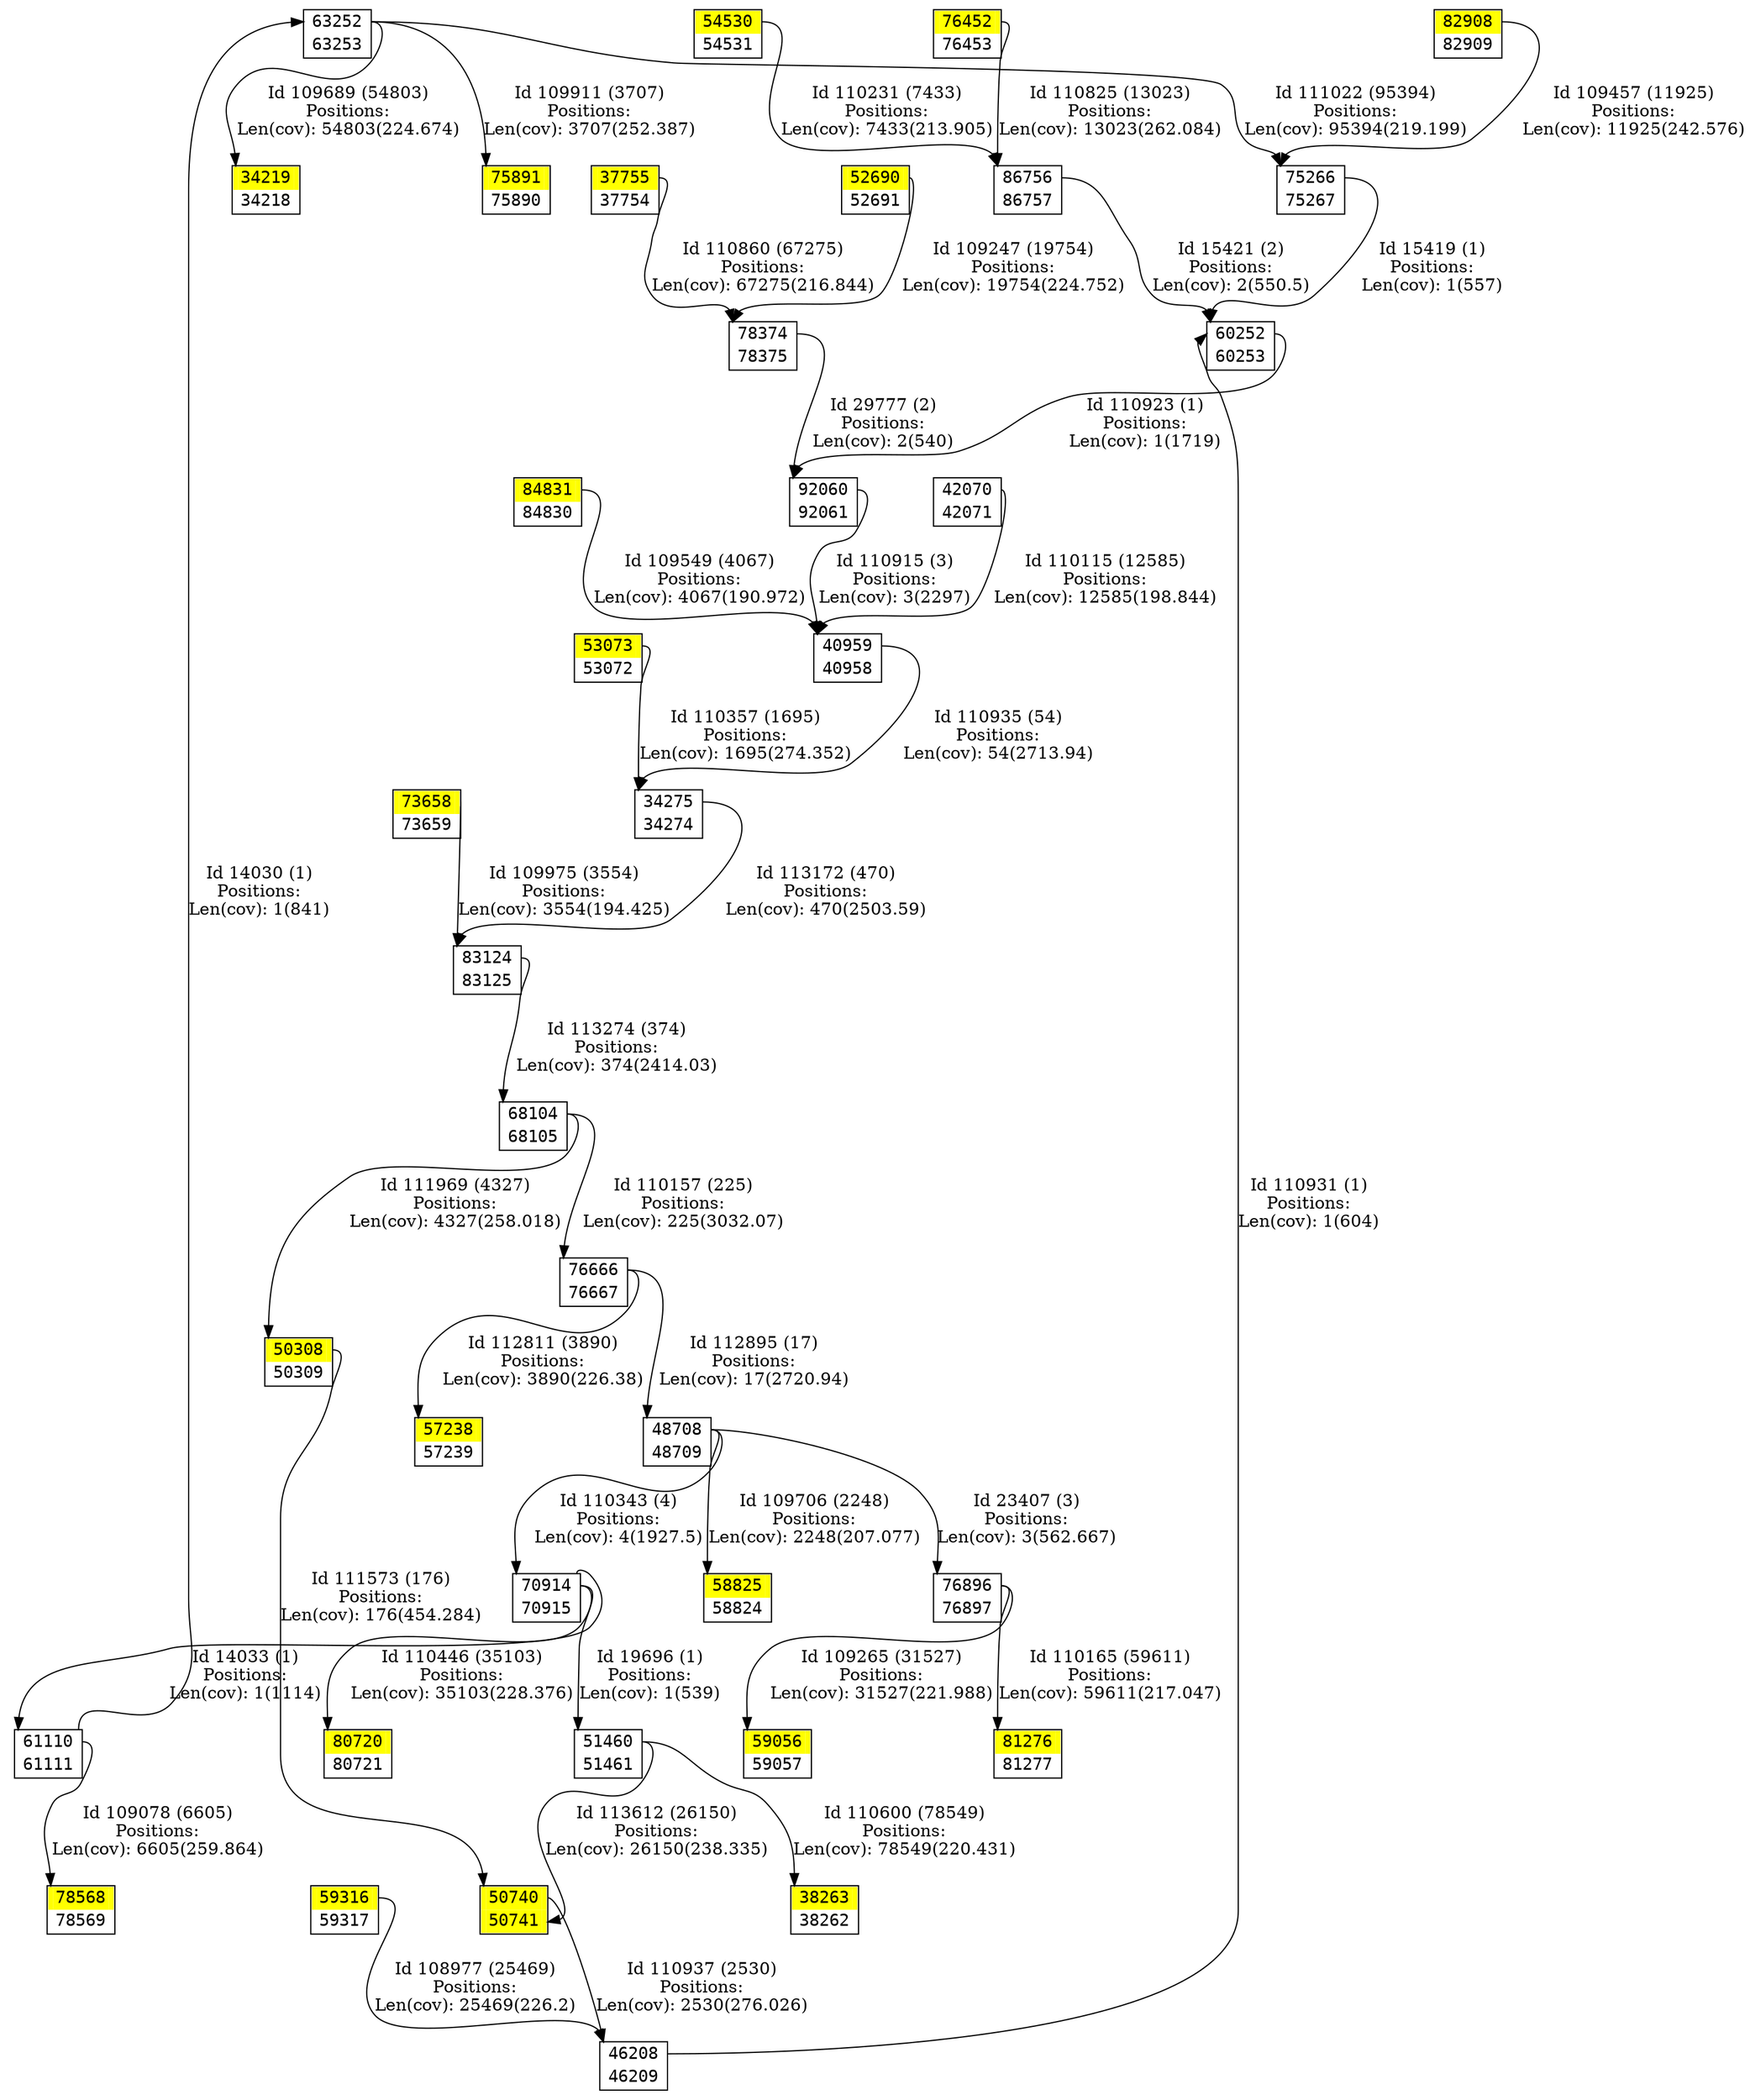 digraph graph_picture {
node[fontname=<Courier> ,penwidth=<1.8> ,shape=<plaintext> ]
vertex_34218_34219[label=<<TABLE BORDER="1" CELLSPACING="0" >
<TR><TD BORDER="0" PORT = "port_34219_in" color="yellow" bgcolor="yellow" ></TD><TD BORDER="0" color="yellow" bgcolor="yellow" >34219</TD><TD BORDER="0" PORT = "port_34219_out" color="yellow" bgcolor="yellow" ></TD></TR>
<TR><TD BORDER="0" PORT = "port_34218_out" color="white" bgcolor="white" ></TD><TD BORDER="0" color="white" bgcolor="white" >34218</TD><TD BORDER="0" PORT = "port_34218_in" color="white" bgcolor="white" ></TD></TR>
</TABLE>> ,color=<black> ,URL=</vertex/34219.svg> ]
vertex_34274_34275[label=<<TABLE BORDER="1" CELLSPACING="0" >
<TR><TD BORDER="0" PORT = "port_34275_in" color="white" bgcolor="white" ></TD><TD BORDER="0" color="white" bgcolor="white" >34275</TD><TD BORDER="0" PORT = "port_34275_out" color="white" bgcolor="white" ></TD></TR>
<TR><TD BORDER="0" PORT = "port_34274_out" color="white" bgcolor="white" ></TD><TD BORDER="0" color="white" bgcolor="white" >34274</TD><TD BORDER="0" PORT = "port_34274_in" color="white" bgcolor="white" ></TD></TR>
</TABLE>> ,color=<black> ,URL=</vertex/34275.svg> ]
vertex_37754_37755[label=<<TABLE BORDER="1" CELLSPACING="0" >
<TR><TD BORDER="0" PORT = "port_37755_in" color="yellow" bgcolor="yellow" ></TD><TD BORDER="0" color="yellow" bgcolor="yellow" >37755</TD><TD BORDER="0" PORT = "port_37755_out" color="yellow" bgcolor="yellow" ></TD></TR>
<TR><TD BORDER="0" PORT = "port_37754_out" color="white" bgcolor="white" ></TD><TD BORDER="0" color="white" bgcolor="white" >37754</TD><TD BORDER="0" PORT = "port_37754_in" color="white" bgcolor="white" ></TD></TR>
</TABLE>> ,color=<black> ,URL=</vertex/37755.svg> ]
vertex_38262_38263[label=<<TABLE BORDER="1" CELLSPACING="0" >
<TR><TD BORDER="0" PORT = "port_38263_in" color="yellow" bgcolor="yellow" ></TD><TD BORDER="0" color="yellow" bgcolor="yellow" >38263</TD><TD BORDER="0" PORT = "port_38263_out" color="yellow" bgcolor="yellow" ></TD></TR>
<TR><TD BORDER="0" PORT = "port_38262_out" color="white" bgcolor="white" ></TD><TD BORDER="0" color="white" bgcolor="white" >38262</TD><TD BORDER="0" PORT = "port_38262_in" color="white" bgcolor="white" ></TD></TR>
</TABLE>> ,color=<black> ,URL=</vertex/38263.svg> ]
vertex_40958_40959[label=<<TABLE BORDER="1" CELLSPACING="0" >
<TR><TD BORDER="0" PORT = "port_40959_in" color="white" bgcolor="white" ></TD><TD BORDER="0" color="white" bgcolor="white" >40959</TD><TD BORDER="0" PORT = "port_40959_out" color="white" bgcolor="white" ></TD></TR>
<TR><TD BORDER="0" PORT = "port_40958_out" color="white" bgcolor="white" ></TD><TD BORDER="0" color="white" bgcolor="white" >40958</TD><TD BORDER="0" PORT = "port_40958_in" color="white" bgcolor="white" ></TD></TR>
</TABLE>> ,color=<black> ,URL=</vertex/40959.svg> ]
vertex_42070_42071[label=<<TABLE BORDER="1" CELLSPACING="0" >
<TR><TD BORDER="0" PORT = "port_42070_in" color="white" bgcolor="white" ></TD><TD BORDER="0" color="white" bgcolor="white" >42070</TD><TD BORDER="0" PORT = "port_42070_out" color="white" bgcolor="white" ></TD></TR>
<TR><TD BORDER="0" PORT = "port_42071_out" color="white" bgcolor="white" ></TD><TD BORDER="0" color="white" bgcolor="white" >42071</TD><TD BORDER="0" PORT = "port_42071_in" color="white" bgcolor="white" ></TD></TR>
</TABLE>> ,color=<black> ,URL=</vertex/42070.svg> ]
vertex_46208_46209[label=<<TABLE BORDER="1" CELLSPACING="0" >
<TR><TD BORDER="0" PORT = "port_46208_in" color="white" bgcolor="white" ></TD><TD BORDER="0" color="white" bgcolor="white" >46208</TD><TD BORDER="0" PORT = "port_46208_out" color="white" bgcolor="white" ></TD></TR>
<TR><TD BORDER="0" PORT = "port_46209_out" color="white" bgcolor="white" ></TD><TD BORDER="0" color="white" bgcolor="white" >46209</TD><TD BORDER="0" PORT = "port_46209_in" color="white" bgcolor="white" ></TD></TR>
</TABLE>> ,color=<black> ,URL=</vertex/46208.svg> ]
vertex_48708_48709[label=<<TABLE BORDER="1" CELLSPACING="0" >
<TR><TD BORDER="0" PORT = "port_48708_in" color="white" bgcolor="white" ></TD><TD BORDER="0" color="white" bgcolor="white" >48708</TD><TD BORDER="0" PORT = "port_48708_out" color="white" bgcolor="white" ></TD></TR>
<TR><TD BORDER="0" PORT = "port_48709_out" color="white" bgcolor="white" ></TD><TD BORDER="0" color="white" bgcolor="white" >48709</TD><TD BORDER="0" PORT = "port_48709_in" color="white" bgcolor="white" ></TD></TR>
</TABLE>> ,color=<black> ,URL=</vertex/48708.svg> ]
vertex_50308_50309[label=<<TABLE BORDER="1" CELLSPACING="0" >
<TR><TD BORDER="0" PORT = "port_50308_in" color="yellow" bgcolor="yellow" ></TD><TD BORDER="0" color="yellow" bgcolor="yellow" >50308</TD><TD BORDER="0" PORT = "port_50308_out" color="yellow" bgcolor="yellow" ></TD></TR>
<TR><TD BORDER="0" PORT = "port_50309_out" color="white" bgcolor="white" ></TD><TD BORDER="0" color="white" bgcolor="white" >50309</TD><TD BORDER="0" PORT = "port_50309_in" color="white" bgcolor="white" ></TD></TR>
</TABLE>> ,color=<black> ,URL=</vertex/50308.svg> ]
vertex_50740_50741[label=<<TABLE BORDER="1" CELLSPACING="0" >
<TR><TD BORDER="0" PORT = "port_50740_in" color="yellow" bgcolor="yellow" ></TD><TD BORDER="0" color="yellow" bgcolor="yellow" >50740</TD><TD BORDER="0" PORT = "port_50740_out" color="yellow" bgcolor="yellow" ></TD></TR>
<TR><TD BORDER="0" PORT = "port_50741_out" color="yellow" bgcolor="yellow" ></TD><TD BORDER="0" color="yellow" bgcolor="yellow" >50741</TD><TD BORDER="0" PORT = "port_50741_in" color="yellow" bgcolor="yellow" ></TD></TR>
</TABLE>> ,color=<black> ,URL=</vertex/50740.svg> ]
vertex_51460_51461[label=<<TABLE BORDER="1" CELLSPACING="0" >
<TR><TD BORDER="0" PORT = "port_51460_in" color="white" bgcolor="white" ></TD><TD BORDER="0" color="white" bgcolor="white" >51460</TD><TD BORDER="0" PORT = "port_51460_out" color="white" bgcolor="white" ></TD></TR>
<TR><TD BORDER="0" PORT = "port_51461_out" color="white" bgcolor="white" ></TD><TD BORDER="0" color="white" bgcolor="white" >51461</TD><TD BORDER="0" PORT = "port_51461_in" color="white" bgcolor="white" ></TD></TR>
</TABLE>> ,color=<black> ,URL=</vertex/51460.svg> ]
vertex_52690_52691[label=<<TABLE BORDER="1" CELLSPACING="0" >
<TR><TD BORDER="0" PORT = "port_52690_in" color="yellow" bgcolor="yellow" ></TD><TD BORDER="0" color="yellow" bgcolor="yellow" >52690</TD><TD BORDER="0" PORT = "port_52690_out" color="yellow" bgcolor="yellow" ></TD></TR>
<TR><TD BORDER="0" PORT = "port_52691_out" color="white" bgcolor="white" ></TD><TD BORDER="0" color="white" bgcolor="white" >52691</TD><TD BORDER="0" PORT = "port_52691_in" color="white" bgcolor="white" ></TD></TR>
</TABLE>> ,color=<black> ,URL=</vertex/52690.svg> ]
vertex_53072_53073[label=<<TABLE BORDER="1" CELLSPACING="0" >
<TR><TD BORDER="0" PORT = "port_53073_in" color="yellow" bgcolor="yellow" ></TD><TD BORDER="0" color="yellow" bgcolor="yellow" >53073</TD><TD BORDER="0" PORT = "port_53073_out" color="yellow" bgcolor="yellow" ></TD></TR>
<TR><TD BORDER="0" PORT = "port_53072_out" color="white" bgcolor="white" ></TD><TD BORDER="0" color="white" bgcolor="white" >53072</TD><TD BORDER="0" PORT = "port_53072_in" color="white" bgcolor="white" ></TD></TR>
</TABLE>> ,color=<black> ,URL=</vertex/53073.svg> ]
vertex_54530_54531[label=<<TABLE BORDER="1" CELLSPACING="0" >
<TR><TD BORDER="0" PORT = "port_54530_in" color="yellow" bgcolor="yellow" ></TD><TD BORDER="0" color="yellow" bgcolor="yellow" >54530</TD><TD BORDER="0" PORT = "port_54530_out" color="yellow" bgcolor="yellow" ></TD></TR>
<TR><TD BORDER="0" PORT = "port_54531_out" color="white" bgcolor="white" ></TD><TD BORDER="0" color="white" bgcolor="white" >54531</TD><TD BORDER="0" PORT = "port_54531_in" color="white" bgcolor="white" ></TD></TR>
</TABLE>> ,color=<black> ,URL=</vertex/54530.svg> ]
vertex_57238_57239[label=<<TABLE BORDER="1" CELLSPACING="0" >
<TR><TD BORDER="0" PORT = "port_57238_in" color="yellow" bgcolor="yellow" ></TD><TD BORDER="0" color="yellow" bgcolor="yellow" >57238</TD><TD BORDER="0" PORT = "port_57238_out" color="yellow" bgcolor="yellow" ></TD></TR>
<TR><TD BORDER="0" PORT = "port_57239_out" color="white" bgcolor="white" ></TD><TD BORDER="0" color="white" bgcolor="white" >57239</TD><TD BORDER="0" PORT = "port_57239_in" color="white" bgcolor="white" ></TD></TR>
</TABLE>> ,color=<black> ,URL=</vertex/57238.svg> ]
vertex_58824_58825[label=<<TABLE BORDER="1" CELLSPACING="0" >
<TR><TD BORDER="0" PORT = "port_58825_in" color="yellow" bgcolor="yellow" ></TD><TD BORDER="0" color="yellow" bgcolor="yellow" >58825</TD><TD BORDER="0" PORT = "port_58825_out" color="yellow" bgcolor="yellow" ></TD></TR>
<TR><TD BORDER="0" PORT = "port_58824_out" color="white" bgcolor="white" ></TD><TD BORDER="0" color="white" bgcolor="white" >58824</TD><TD BORDER="0" PORT = "port_58824_in" color="white" bgcolor="white" ></TD></TR>
</TABLE>> ,color=<black> ,URL=</vertex/58825.svg> ]
vertex_59056_59057[label=<<TABLE BORDER="1" CELLSPACING="0" >
<TR><TD BORDER="0" PORT = "port_59056_in" color="yellow" bgcolor="yellow" ></TD><TD BORDER="0" color="yellow" bgcolor="yellow" >59056</TD><TD BORDER="0" PORT = "port_59056_out" color="yellow" bgcolor="yellow" ></TD></TR>
<TR><TD BORDER="0" PORT = "port_59057_out" color="white" bgcolor="white" ></TD><TD BORDER="0" color="white" bgcolor="white" >59057</TD><TD BORDER="0" PORT = "port_59057_in" color="white" bgcolor="white" ></TD></TR>
</TABLE>> ,color=<black> ,URL=</vertex/59056.svg> ]
vertex_59316_59317[label=<<TABLE BORDER="1" CELLSPACING="0" >
<TR><TD BORDER="0" PORT = "port_59316_in" color="yellow" bgcolor="yellow" ></TD><TD BORDER="0" color="yellow" bgcolor="yellow" >59316</TD><TD BORDER="0" PORT = "port_59316_out" color="yellow" bgcolor="yellow" ></TD></TR>
<TR><TD BORDER="0" PORT = "port_59317_out" color="white" bgcolor="white" ></TD><TD BORDER="0" color="white" bgcolor="white" >59317</TD><TD BORDER="0" PORT = "port_59317_in" color="white" bgcolor="white" ></TD></TR>
</TABLE>> ,color=<black> ,URL=</vertex/59316.svg> ]
vertex_60252_60253[label=<<TABLE BORDER="1" CELLSPACING="0" >
<TR><TD BORDER="0" PORT = "port_60252_in" color="white" bgcolor="white" ></TD><TD BORDER="0" color="white" bgcolor="white" >60252</TD><TD BORDER="0" PORT = "port_60252_out" color="white" bgcolor="white" ></TD></TR>
<TR><TD BORDER="0" PORT = "port_60253_out" color="white" bgcolor="white" ></TD><TD BORDER="0" color="white" bgcolor="white" >60253</TD><TD BORDER="0" PORT = "port_60253_in" color="white" bgcolor="white" ></TD></TR>
</TABLE>> ,color=<black> ,URL=</vertex/60252.svg> ]
vertex_61110_61111[label=<<TABLE BORDER="1" CELLSPACING="0" >
<TR><TD BORDER="0" PORT = "port_61110_in" color="white" bgcolor="white" ></TD><TD BORDER="0" color="white" bgcolor="white" >61110</TD><TD BORDER="0" PORT = "port_61110_out" color="white" bgcolor="white" ></TD></TR>
<TR><TD BORDER="0" PORT = "port_61111_out" color="white" bgcolor="white" ></TD><TD BORDER="0" color="white" bgcolor="white" >61111</TD><TD BORDER="0" PORT = "port_61111_in" color="white" bgcolor="white" ></TD></TR>
</TABLE>> ,color=<black> ,URL=</vertex/61110.svg> ]
vertex_63252_63253[label=<<TABLE BORDER="1" CELLSPACING="0" >
<TR><TD BORDER="0" PORT = "port_63252_in" color="white" bgcolor="white" ></TD><TD BORDER="0" color="white" bgcolor="white" >63252</TD><TD BORDER="0" PORT = "port_63252_out" color="white" bgcolor="white" ></TD></TR>
<TR><TD BORDER="0" PORT = "port_63253_out" color="white" bgcolor="white" ></TD><TD BORDER="0" color="white" bgcolor="white" >63253</TD><TD BORDER="0" PORT = "port_63253_in" color="white" bgcolor="white" ></TD></TR>
</TABLE>> ,color=<black> ,URL=</vertex/63252.svg> ]
vertex_68104_68105[label=<<TABLE BORDER="1" CELLSPACING="0" >
<TR><TD BORDER="0" PORT = "port_68104_in" color="white" bgcolor="white" ></TD><TD BORDER="0" color="white" bgcolor="white" >68104</TD><TD BORDER="0" PORT = "port_68104_out" color="white" bgcolor="white" ></TD></TR>
<TR><TD BORDER="0" PORT = "port_68105_out" color="white" bgcolor="white" ></TD><TD BORDER="0" color="white" bgcolor="white" >68105</TD><TD BORDER="0" PORT = "port_68105_in" color="white" bgcolor="white" ></TD></TR>
</TABLE>> ,color=<black> ,URL=</vertex/68104.svg> ]
vertex_70914_70915[label=<<TABLE BORDER="1" CELLSPACING="0" >
<TR><TD BORDER="0" PORT = "port_70914_in" color="white" bgcolor="white" ></TD><TD BORDER="0" color="white" bgcolor="white" >70914</TD><TD BORDER="0" PORT = "port_70914_out" color="white" bgcolor="white" ></TD></TR>
<TR><TD BORDER="0" PORT = "port_70915_out" color="white" bgcolor="white" ></TD><TD BORDER="0" color="white" bgcolor="white" >70915</TD><TD BORDER="0" PORT = "port_70915_in" color="white" bgcolor="white" ></TD></TR>
</TABLE>> ,color=<black> ,URL=</vertex/70914.svg> ]
vertex_73658_73659[label=<<TABLE BORDER="1" CELLSPACING="0" >
<TR><TD BORDER="0" PORT = "port_73658_in" color="yellow" bgcolor="yellow" ></TD><TD BORDER="0" color="yellow" bgcolor="yellow" >73658</TD><TD BORDER="0" PORT = "port_73658_out" color="yellow" bgcolor="yellow" ></TD></TR>
<TR><TD BORDER="0" PORT = "port_73659_out" color="white" bgcolor="white" ></TD><TD BORDER="0" color="white" bgcolor="white" >73659</TD><TD BORDER="0" PORT = "port_73659_in" color="white" bgcolor="white" ></TD></TR>
</TABLE>> ,color=<black> ,URL=</vertex/73658.svg> ]
vertex_75266_75267[label=<<TABLE BORDER="1" CELLSPACING="0" >
<TR><TD BORDER="0" PORT = "port_75266_in" color="white" bgcolor="white" ></TD><TD BORDER="0" color="white" bgcolor="white" >75266</TD><TD BORDER="0" PORT = "port_75266_out" color="white" bgcolor="white" ></TD></TR>
<TR><TD BORDER="0" PORT = "port_75267_out" color="white" bgcolor="white" ></TD><TD BORDER="0" color="white" bgcolor="white" >75267</TD><TD BORDER="0" PORT = "port_75267_in" color="white" bgcolor="white" ></TD></TR>
</TABLE>> ,color=<black> ,URL=</vertex/75266.svg> ]
vertex_75890_75891[label=<<TABLE BORDER="1" CELLSPACING="0" >
<TR><TD BORDER="0" PORT = "port_75891_in" color="yellow" bgcolor="yellow" ></TD><TD BORDER="0" color="yellow" bgcolor="yellow" >75891</TD><TD BORDER="0" PORT = "port_75891_out" color="yellow" bgcolor="yellow" ></TD></TR>
<TR><TD BORDER="0" PORT = "port_75890_out" color="white" bgcolor="white" ></TD><TD BORDER="0" color="white" bgcolor="white" >75890</TD><TD BORDER="0" PORT = "port_75890_in" color="white" bgcolor="white" ></TD></TR>
</TABLE>> ,color=<black> ,URL=</vertex/75891.svg> ]
vertex_76452_76453[label=<<TABLE BORDER="1" CELLSPACING="0" >
<TR><TD BORDER="0" PORT = "port_76452_in" color="yellow" bgcolor="yellow" ></TD><TD BORDER="0" color="yellow" bgcolor="yellow" >76452</TD><TD BORDER="0" PORT = "port_76452_out" color="yellow" bgcolor="yellow" ></TD></TR>
<TR><TD BORDER="0" PORT = "port_76453_out" color="white" bgcolor="white" ></TD><TD BORDER="0" color="white" bgcolor="white" >76453</TD><TD BORDER="0" PORT = "port_76453_in" color="white" bgcolor="white" ></TD></TR>
</TABLE>> ,color=<black> ,URL=</vertex/76452.svg> ]
vertex_76666_76667[label=<<TABLE BORDER="1" CELLSPACING="0" >
<TR><TD BORDER="0" PORT = "port_76666_in" color="white" bgcolor="white" ></TD><TD BORDER="0" color="white" bgcolor="white" >76666</TD><TD BORDER="0" PORT = "port_76666_out" color="white" bgcolor="white" ></TD></TR>
<TR><TD BORDER="0" PORT = "port_76667_out" color="white" bgcolor="white" ></TD><TD BORDER="0" color="white" bgcolor="white" >76667</TD><TD BORDER="0" PORT = "port_76667_in" color="white" bgcolor="white" ></TD></TR>
</TABLE>> ,color=<black> ,URL=</vertex/76666.svg> ]
vertex_76896_76897[label=<<TABLE BORDER="1" CELLSPACING="0" >
<TR><TD BORDER="0" PORT = "port_76896_in" color="white" bgcolor="white" ></TD><TD BORDER="0" color="white" bgcolor="white" >76896</TD><TD BORDER="0" PORT = "port_76896_out" color="white" bgcolor="white" ></TD></TR>
<TR><TD BORDER="0" PORT = "port_76897_out" color="white" bgcolor="white" ></TD><TD BORDER="0" color="white" bgcolor="white" >76897</TD><TD BORDER="0" PORT = "port_76897_in" color="white" bgcolor="white" ></TD></TR>
</TABLE>> ,color=<black> ,URL=</vertex/76896.svg> ]
vertex_78374_78375[label=<<TABLE BORDER="1" CELLSPACING="0" >
<TR><TD BORDER="0" PORT = "port_78374_in" color="white" bgcolor="white" ></TD><TD BORDER="0" color="white" bgcolor="white" >78374</TD><TD BORDER="0" PORT = "port_78374_out" color="white" bgcolor="white" ></TD></TR>
<TR><TD BORDER="0" PORT = "port_78375_out" color="white" bgcolor="white" ></TD><TD BORDER="0" color="white" bgcolor="white" >78375</TD><TD BORDER="0" PORT = "port_78375_in" color="white" bgcolor="white" ></TD></TR>
</TABLE>> ,color=<black> ,URL=</vertex/78374.svg> ]
vertex_78568_78569[label=<<TABLE BORDER="1" CELLSPACING="0" >
<TR><TD BORDER="0" PORT = "port_78568_in" color="yellow" bgcolor="yellow" ></TD><TD BORDER="0" color="yellow" bgcolor="yellow" >78568</TD><TD BORDER="0" PORT = "port_78568_out" color="yellow" bgcolor="yellow" ></TD></TR>
<TR><TD BORDER="0" PORT = "port_78569_out" color="white" bgcolor="white" ></TD><TD BORDER="0" color="white" bgcolor="white" >78569</TD><TD BORDER="0" PORT = "port_78569_in" color="white" bgcolor="white" ></TD></TR>
</TABLE>> ,color=<black> ,URL=</vertex/78568.svg> ]
vertex_80720_80721[label=<<TABLE BORDER="1" CELLSPACING="0" >
<TR><TD BORDER="0" PORT = "port_80720_in" color="yellow" bgcolor="yellow" ></TD><TD BORDER="0" color="yellow" bgcolor="yellow" >80720</TD><TD BORDER="0" PORT = "port_80720_out" color="yellow" bgcolor="yellow" ></TD></TR>
<TR><TD BORDER="0" PORT = "port_80721_out" color="white" bgcolor="white" ></TD><TD BORDER="0" color="white" bgcolor="white" >80721</TD><TD BORDER="0" PORT = "port_80721_in" color="white" bgcolor="white" ></TD></TR>
</TABLE>> ,color=<black> ,URL=</vertex/80720.svg> ]
vertex_81276_81277[label=<<TABLE BORDER="1" CELLSPACING="0" >
<TR><TD BORDER="0" PORT = "port_81276_in" color="yellow" bgcolor="yellow" ></TD><TD BORDER="0" color="yellow" bgcolor="yellow" >81276</TD><TD BORDER="0" PORT = "port_81276_out" color="yellow" bgcolor="yellow" ></TD></TR>
<TR><TD BORDER="0" PORT = "port_81277_out" color="white" bgcolor="white" ></TD><TD BORDER="0" color="white" bgcolor="white" >81277</TD><TD BORDER="0" PORT = "port_81277_in" color="white" bgcolor="white" ></TD></TR>
</TABLE>> ,color=<black> ,URL=</vertex/81276.svg> ]
vertex_82908_82909[label=<<TABLE BORDER="1" CELLSPACING="0" >
<TR><TD BORDER="0" PORT = "port_82908_in" color="yellow" bgcolor="yellow" ></TD><TD BORDER="0" color="yellow" bgcolor="yellow" >82908</TD><TD BORDER="0" PORT = "port_82908_out" color="yellow" bgcolor="yellow" ></TD></TR>
<TR><TD BORDER="0" PORT = "port_82909_out" color="white" bgcolor="white" ></TD><TD BORDER="0" color="white" bgcolor="white" >82909</TD><TD BORDER="0" PORT = "port_82909_in" color="white" bgcolor="white" ></TD></TR>
</TABLE>> ,color=<black> ,URL=</vertex/82908.svg> ]
vertex_83124_83125[label=<<TABLE BORDER="1" CELLSPACING="0" >
<TR><TD BORDER="0" PORT = "port_83124_in" color="white" bgcolor="white" ></TD><TD BORDER="0" color="white" bgcolor="white" >83124</TD><TD BORDER="0" PORT = "port_83124_out" color="white" bgcolor="white" ></TD></TR>
<TR><TD BORDER="0" PORT = "port_83125_out" color="white" bgcolor="white" ></TD><TD BORDER="0" color="white" bgcolor="white" >83125</TD><TD BORDER="0" PORT = "port_83125_in" color="white" bgcolor="white" ></TD></TR>
</TABLE>> ,color=<black> ,URL=</vertex/83124.svg> ]
vertex_84830_84831[label=<<TABLE BORDER="1" CELLSPACING="0" >
<TR><TD BORDER="0" PORT = "port_84831_in" color="yellow" bgcolor="yellow" ></TD><TD BORDER="0" color="yellow" bgcolor="yellow" >84831</TD><TD BORDER="0" PORT = "port_84831_out" color="yellow" bgcolor="yellow" ></TD></TR>
<TR><TD BORDER="0" PORT = "port_84830_out" color="white" bgcolor="white" ></TD><TD BORDER="0" color="white" bgcolor="white" >84830</TD><TD BORDER="0" PORT = "port_84830_in" color="white" bgcolor="white" ></TD></TR>
</TABLE>> ,color=<black> ,URL=</vertex/84831.svg> ]
vertex_86756_86757[label=<<TABLE BORDER="1" CELLSPACING="0" >
<TR><TD BORDER="0" PORT = "port_86756_in" color="white" bgcolor="white" ></TD><TD BORDER="0" color="white" bgcolor="white" >86756</TD><TD BORDER="0" PORT = "port_86756_out" color="white" bgcolor="white" ></TD></TR>
<TR><TD BORDER="0" PORT = "port_86757_out" color="white" bgcolor="white" ></TD><TD BORDER="0" color="white" bgcolor="white" >86757</TD><TD BORDER="0" PORT = "port_86757_in" color="white" bgcolor="white" ></TD></TR>
</TABLE>> ,color=<black> ,URL=</vertex/86756.svg> ]
vertex_92060_92061[label=<<TABLE BORDER="1" CELLSPACING="0" >
<TR><TD BORDER="0" PORT = "port_92060_in" color="white" bgcolor="white" ></TD><TD BORDER="0" color="white" bgcolor="white" >92060</TD><TD BORDER="0" PORT = "port_92060_out" color="white" bgcolor="white" ></TD></TR>
<TR><TD BORDER="0" PORT = "port_92061_out" color="white" bgcolor="white" ></TD><TD BORDER="0" color="white" bgcolor="white" >92061</TD><TD BORDER="0" PORT = "port_92061_in" color="white" bgcolor="white" ></TD></TR>
</TABLE>> ,color=<black> ,URL=</vertex/92060.svg> ]
vertex_61110_61111:port_61110_out->vertex_63252_63253:port_63252_in[label="Id 14030 (1)\nPositions:\nLen(cov): 1(841)" ,color=<black> ]
vertex_70914_70915:port_70914_out->vertex_61110_61111:port_61110_in[label="Id 14033 (1)\nPositions:\nLen(cov): 1(1114)" ,color=<black> ]
vertex_75266_75267:port_75266_out->vertex_60252_60253:port_60252_in[label="Id 15419 (1)\nPositions:\nLen(cov): 1(557)" ,color=<black> ]
vertex_86756_86757:port_86756_out->vertex_60252_60253:port_60252_in[label="Id 15421 (2)\nPositions:\nLen(cov): 2(550.5)" ,color=<black> ]
vertex_70914_70915:port_70914_out->vertex_51460_51461:port_51460_in[label="Id 19696 (1)\nPositions:\nLen(cov): 1(539)" ,color=<black> ]
vertex_48708_48709:port_48708_out->vertex_76896_76897:port_76896_in[label="Id 23407 (3)\nPositions:\nLen(cov): 3(562.667)" ,color=<black> ]
vertex_78374_78375:port_78374_out->vertex_92060_92061:port_92060_in[label="Id 29777 (2)\nPositions:\nLen(cov): 2(540)" ,color=<black> ]
vertex_59316_59317:port_59316_out->vertex_46208_46209:port_46208_in[label="Id 108977 (25469)\nPositions:\nLen(cov): 25469(226.2)" ,color=<black> ]
vertex_61110_61111:port_61110_out->vertex_78568_78569:port_78568_in[label="Id 109078 (6605)\nPositions:\nLen(cov): 6605(259.864)" ,color=<black> ]
vertex_52690_52691:port_52690_out->vertex_78374_78375:port_78374_in[label="Id 109247 (19754)\nPositions:\nLen(cov): 19754(224.752)" ,color=<black> ]
vertex_76896_76897:port_76896_out->vertex_59056_59057:port_59056_in[label="Id 109265 (31527)\nPositions:\nLen(cov): 31527(221.988)" ,color=<black> ]
vertex_82908_82909:port_82908_out->vertex_75266_75267:port_75266_in[label="Id 109457 (11925)\nPositions:\nLen(cov): 11925(242.576)" ,color=<black> ]
vertex_84830_84831:port_84831_out->vertex_40958_40959:port_40959_in[label="Id 109549 (4067)\nPositions:\nLen(cov): 4067(190.972)" ,color=<black> ]
vertex_63252_63253:port_63252_out->vertex_34218_34219:port_34219_in[label="Id 109689 (54803)\nPositions:\nLen(cov): 54803(224.674)" ,color=<black> ]
vertex_48708_48709:port_48708_out->vertex_58824_58825:port_58825_in[label="Id 109706 (2248)\nPositions:\nLen(cov): 2248(207.077)" ,color=<black> ]
vertex_63252_63253:port_63252_out->vertex_75890_75891:port_75891_in[label="Id 109911 (3707)\nPositions:\nLen(cov): 3707(252.387)" ,color=<black> ]
vertex_73658_73659:port_73658_out->vertex_83124_83125:port_83124_in[label="Id 109975 (3554)\nPositions:\nLen(cov): 3554(194.425)" ,color=<black> ]
vertex_42070_42071:port_42070_out->vertex_40958_40959:port_40959_in[label="Id 110115 (12585)\nPositions:\nLen(cov): 12585(198.844)" ,color=<black> ]
vertex_68104_68105:port_68104_out->vertex_76666_76667:port_76666_in[label="Id 110157 (225)\nPositions:\nLen(cov): 225(3032.07)" ,color=<black> ]
vertex_76896_76897:port_76896_out->vertex_81276_81277:port_81276_in[label="Id 110165 (59611)\nPositions:\nLen(cov): 59611(217.047)" ,color=<black> ]
vertex_54530_54531:port_54530_out->vertex_86756_86757:port_86756_in[label="Id 110231 (7433)\nPositions:\nLen(cov): 7433(213.905)" ,color=<black> ]
vertex_48708_48709:port_48708_out->vertex_70914_70915:port_70914_in[label="Id 110343 (4)\nPositions:\nLen(cov): 4(1927.5)" ,color=<black> ]
vertex_53072_53073:port_53073_out->vertex_34274_34275:port_34275_in[label="Id 110357 (1695)\nPositions:\nLen(cov): 1695(274.352)" ,color=<black> ]
vertex_70914_70915:port_70914_out->vertex_80720_80721:port_80720_in[label="Id 110446 (35103)\nPositions:\nLen(cov): 35103(228.376)" ,color=<black> ]
vertex_51460_51461:port_51460_out->vertex_38262_38263:port_38263_in[label="Id 110600 (78549)\nPositions:\nLen(cov): 78549(220.431)" ,color=<black> ]
vertex_76452_76453:port_76452_out->vertex_86756_86757:port_86756_in[label="Id 110825 (13023)\nPositions:\nLen(cov): 13023(262.084)" ,color=<black> ]
vertex_37754_37755:port_37755_out->vertex_78374_78375:port_78374_in[label="Id 110860 (67275)\nPositions:\nLen(cov): 67275(216.844)" ,color=<black> ]
vertex_92060_92061:port_92060_out->vertex_40958_40959:port_40959_in[label="Id 110915 (3)\nPositions:\nLen(cov): 3(2297)" ,color=<black> ]
vertex_60252_60253:port_60252_out->vertex_92060_92061:port_92060_in[label="Id 110923 (1)\nPositions:\nLen(cov): 1(1719)" ,color=<black> ]
vertex_46208_46209:port_46208_out->vertex_60252_60253:port_60252_in[label="Id 110931 (1)\nPositions:\nLen(cov): 1(604)" ,color=<black> ]
vertex_40958_40959:port_40959_out->vertex_34274_34275:port_34275_in[label="Id 110935 (54)\nPositions:\nLen(cov): 54(2713.94)" ,color=<black> ]
vertex_50740_50741:port_50740_out->vertex_46208_46209:port_46208_in[label="Id 110937 (2530)\nPositions:\nLen(cov): 2530(276.026)" ,color=<black> ]
vertex_63252_63253:port_63252_out->vertex_75266_75267:port_75266_in[label="Id 111022 (95394)\nPositions:\nLen(cov): 95394(219.199)" ,color=<black> ]
vertex_50308_50309:port_50308_out->vertex_50740_50741:port_50740_in[label="Id 111573 (176)\nPositions:\nLen(cov): 176(454.284)" ,color=<black> ]
vertex_68104_68105:port_68104_out->vertex_50308_50309:port_50308_in[label="Id 111969 (4327)\nPositions:\nLen(cov): 4327(258.018)" ,color=<black> ]
vertex_76666_76667:port_76666_out->vertex_57238_57239:port_57238_in[label="Id 112811 (3890)\nPositions:\nLen(cov): 3890(226.38)" ,color=<black> ]
vertex_76666_76667:port_76666_out->vertex_48708_48709:port_48708_in[label="Id 112895 (17)\nPositions:\nLen(cov): 17(2720.94)" ,color=<black> ]
vertex_34274_34275:port_34275_out->vertex_83124_83125:port_83124_in[label="Id 113172 (470)\nPositions:\nLen(cov): 470(2503.59)" ,color=<black> ]
vertex_83124_83125:port_83124_out->vertex_68104_68105:port_68104_in[label="Id 113274 (374)\nPositions:\nLen(cov): 374(2414.03)" ,color=<black> ]
vertex_51460_51461:port_51460_out->vertex_50740_50741:port_50741_in[label="Id 113612 (26150)\nPositions:\nLen(cov): 26150(238.335)" ,color=<black> ]
}
